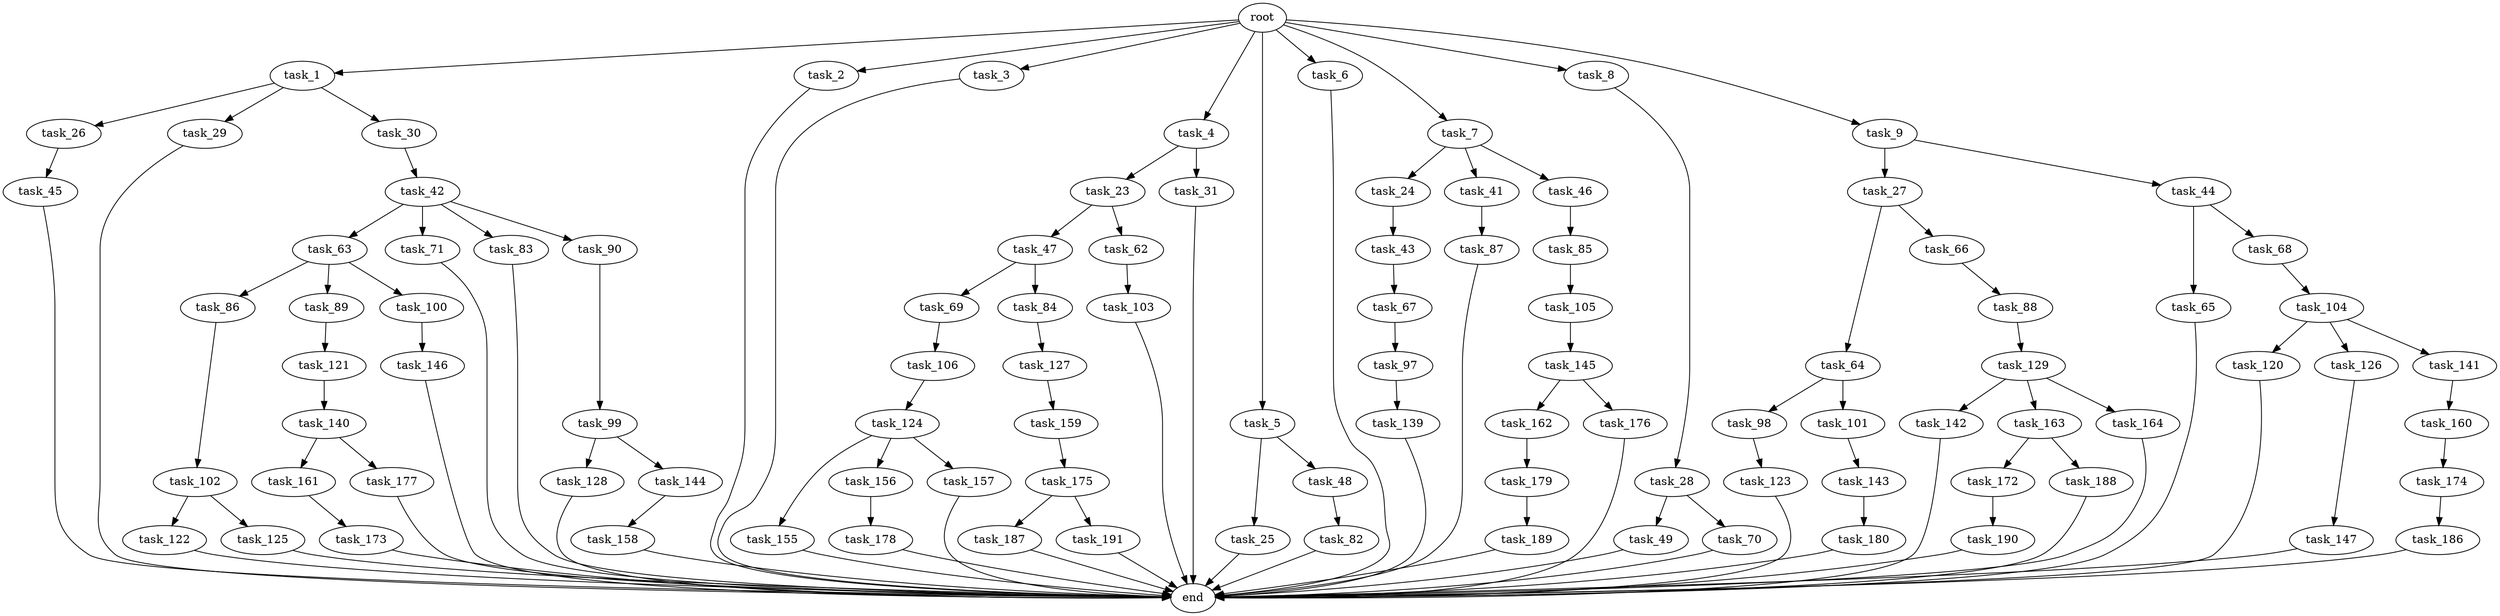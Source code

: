 digraph G {
  root [size="0.000000"];
  task_1 [size="1024.000000"];
  task_2 [size="1024.000000"];
  task_3 [size="1024.000000"];
  task_4 [size="1024.000000"];
  task_5 [size="1024.000000"];
  task_6 [size="1024.000000"];
  task_7 [size="1024.000000"];
  task_8 [size="1024.000000"];
  task_9 [size="1024.000000"];
  task_23 [size="137438953472.000000"];
  task_24 [size="77309411328.000000"];
  task_25 [size="420906795008.000000"];
  task_26 [size="695784701952.000000"];
  task_27 [size="309237645312.000000"];
  task_28 [size="309237645312.000000"];
  task_29 [size="695784701952.000000"];
  task_30 [size="695784701952.000000"];
  task_31 [size="137438953472.000000"];
  task_41 [size="77309411328.000000"];
  task_42 [size="309237645312.000000"];
  task_43 [size="858993459200.000000"];
  task_44 [size="309237645312.000000"];
  task_45 [size="309237645312.000000"];
  task_46 [size="77309411328.000000"];
  task_47 [size="309237645312.000000"];
  task_48 [size="420906795008.000000"];
  task_49 [size="77309411328.000000"];
  task_62 [size="309237645312.000000"];
  task_63 [size="214748364800.000000"];
  task_64 [size="137438953472.000000"];
  task_65 [size="549755813888.000000"];
  task_66 [size="137438953472.000000"];
  task_67 [size="309237645312.000000"];
  task_68 [size="549755813888.000000"];
  task_69 [size="77309411328.000000"];
  task_70 [size="77309411328.000000"];
  task_71 [size="214748364800.000000"];
  task_82 [size="309237645312.000000"];
  task_83 [size="214748364800.000000"];
  task_84 [size="77309411328.000000"];
  task_85 [size="137438953472.000000"];
  task_86 [size="695784701952.000000"];
  task_87 [size="77309411328.000000"];
  task_88 [size="549755813888.000000"];
  task_89 [size="695784701952.000000"];
  task_90 [size="214748364800.000000"];
  task_97 [size="34359738368.000000"];
  task_98 [size="420906795008.000000"];
  task_99 [size="137438953472.000000"];
  task_100 [size="695784701952.000000"];
  task_101 [size="420906795008.000000"];
  task_102 [size="309237645312.000000"];
  task_103 [size="214748364800.000000"];
  task_104 [size="214748364800.000000"];
  task_105 [size="858993459200.000000"];
  task_106 [size="137438953472.000000"];
  task_120 [size="309237645312.000000"];
  task_121 [size="858993459200.000000"];
  task_122 [size="420906795008.000000"];
  task_123 [size="214748364800.000000"];
  task_124 [size="77309411328.000000"];
  task_125 [size="420906795008.000000"];
  task_126 [size="309237645312.000000"];
  task_127 [size="309237645312.000000"];
  task_128 [size="858993459200.000000"];
  task_129 [size="695784701952.000000"];
  task_139 [size="77309411328.000000"];
  task_140 [size="77309411328.000000"];
  task_141 [size="309237645312.000000"];
  task_142 [size="214748364800.000000"];
  task_143 [size="137438953472.000000"];
  task_144 [size="858993459200.000000"];
  task_145 [size="34359738368.000000"];
  task_146 [size="858993459200.000000"];
  task_147 [size="549755813888.000000"];
  task_155 [size="214748364800.000000"];
  task_156 [size="214748364800.000000"];
  task_157 [size="214748364800.000000"];
  task_158 [size="420906795008.000000"];
  task_159 [size="695784701952.000000"];
  task_160 [size="695784701952.000000"];
  task_161 [size="137438953472.000000"];
  task_162 [size="858993459200.000000"];
  task_163 [size="214748364800.000000"];
  task_164 [size="214748364800.000000"];
  task_172 [size="858993459200.000000"];
  task_173 [size="34359738368.000000"];
  task_174 [size="137438953472.000000"];
  task_175 [size="137438953472.000000"];
  task_176 [size="858993459200.000000"];
  task_177 [size="137438953472.000000"];
  task_178 [size="695784701952.000000"];
  task_179 [size="137438953472.000000"];
  task_180 [size="77309411328.000000"];
  task_186 [size="858993459200.000000"];
  task_187 [size="77309411328.000000"];
  task_188 [size="858993459200.000000"];
  task_189 [size="420906795008.000000"];
  task_190 [size="858993459200.000000"];
  task_191 [size="77309411328.000000"];
  end [size="0.000000"];

  root -> task_1 [size="1.000000"];
  root -> task_2 [size="1.000000"];
  root -> task_3 [size="1.000000"];
  root -> task_4 [size="1.000000"];
  root -> task_5 [size="1.000000"];
  root -> task_6 [size="1.000000"];
  root -> task_7 [size="1.000000"];
  root -> task_8 [size="1.000000"];
  root -> task_9 [size="1.000000"];
  task_1 -> task_26 [size="679477248.000000"];
  task_1 -> task_29 [size="679477248.000000"];
  task_1 -> task_30 [size="679477248.000000"];
  task_2 -> end [size="1.000000"];
  task_3 -> end [size="1.000000"];
  task_4 -> task_23 [size="134217728.000000"];
  task_4 -> task_31 [size="134217728.000000"];
  task_5 -> task_25 [size="411041792.000000"];
  task_5 -> task_48 [size="411041792.000000"];
  task_6 -> end [size="1.000000"];
  task_7 -> task_24 [size="75497472.000000"];
  task_7 -> task_41 [size="75497472.000000"];
  task_7 -> task_46 [size="75497472.000000"];
  task_8 -> task_28 [size="301989888.000000"];
  task_9 -> task_27 [size="301989888.000000"];
  task_9 -> task_44 [size="301989888.000000"];
  task_23 -> task_47 [size="301989888.000000"];
  task_23 -> task_62 [size="301989888.000000"];
  task_24 -> task_43 [size="838860800.000000"];
  task_25 -> end [size="1.000000"];
  task_26 -> task_45 [size="301989888.000000"];
  task_27 -> task_64 [size="134217728.000000"];
  task_27 -> task_66 [size="134217728.000000"];
  task_28 -> task_49 [size="75497472.000000"];
  task_28 -> task_70 [size="75497472.000000"];
  task_29 -> end [size="1.000000"];
  task_30 -> task_42 [size="301989888.000000"];
  task_31 -> end [size="1.000000"];
  task_41 -> task_87 [size="75497472.000000"];
  task_42 -> task_63 [size="209715200.000000"];
  task_42 -> task_71 [size="209715200.000000"];
  task_42 -> task_83 [size="209715200.000000"];
  task_42 -> task_90 [size="209715200.000000"];
  task_43 -> task_67 [size="301989888.000000"];
  task_44 -> task_65 [size="536870912.000000"];
  task_44 -> task_68 [size="536870912.000000"];
  task_45 -> end [size="1.000000"];
  task_46 -> task_85 [size="134217728.000000"];
  task_47 -> task_69 [size="75497472.000000"];
  task_47 -> task_84 [size="75497472.000000"];
  task_48 -> task_82 [size="301989888.000000"];
  task_49 -> end [size="1.000000"];
  task_62 -> task_103 [size="209715200.000000"];
  task_63 -> task_86 [size="679477248.000000"];
  task_63 -> task_89 [size="679477248.000000"];
  task_63 -> task_100 [size="679477248.000000"];
  task_64 -> task_98 [size="411041792.000000"];
  task_64 -> task_101 [size="411041792.000000"];
  task_65 -> end [size="1.000000"];
  task_66 -> task_88 [size="536870912.000000"];
  task_67 -> task_97 [size="33554432.000000"];
  task_68 -> task_104 [size="209715200.000000"];
  task_69 -> task_106 [size="134217728.000000"];
  task_70 -> end [size="1.000000"];
  task_71 -> end [size="1.000000"];
  task_82 -> end [size="1.000000"];
  task_83 -> end [size="1.000000"];
  task_84 -> task_127 [size="301989888.000000"];
  task_85 -> task_105 [size="838860800.000000"];
  task_86 -> task_102 [size="301989888.000000"];
  task_87 -> end [size="1.000000"];
  task_88 -> task_129 [size="679477248.000000"];
  task_89 -> task_121 [size="838860800.000000"];
  task_90 -> task_99 [size="134217728.000000"];
  task_97 -> task_139 [size="75497472.000000"];
  task_98 -> task_123 [size="209715200.000000"];
  task_99 -> task_128 [size="838860800.000000"];
  task_99 -> task_144 [size="838860800.000000"];
  task_100 -> task_146 [size="838860800.000000"];
  task_101 -> task_143 [size="134217728.000000"];
  task_102 -> task_122 [size="411041792.000000"];
  task_102 -> task_125 [size="411041792.000000"];
  task_103 -> end [size="1.000000"];
  task_104 -> task_120 [size="301989888.000000"];
  task_104 -> task_126 [size="301989888.000000"];
  task_104 -> task_141 [size="301989888.000000"];
  task_105 -> task_145 [size="33554432.000000"];
  task_106 -> task_124 [size="75497472.000000"];
  task_120 -> end [size="1.000000"];
  task_121 -> task_140 [size="75497472.000000"];
  task_122 -> end [size="1.000000"];
  task_123 -> end [size="1.000000"];
  task_124 -> task_155 [size="209715200.000000"];
  task_124 -> task_156 [size="209715200.000000"];
  task_124 -> task_157 [size="209715200.000000"];
  task_125 -> end [size="1.000000"];
  task_126 -> task_147 [size="536870912.000000"];
  task_127 -> task_159 [size="679477248.000000"];
  task_128 -> end [size="1.000000"];
  task_129 -> task_142 [size="209715200.000000"];
  task_129 -> task_163 [size="209715200.000000"];
  task_129 -> task_164 [size="209715200.000000"];
  task_139 -> end [size="1.000000"];
  task_140 -> task_161 [size="134217728.000000"];
  task_140 -> task_177 [size="134217728.000000"];
  task_141 -> task_160 [size="679477248.000000"];
  task_142 -> end [size="1.000000"];
  task_143 -> task_180 [size="75497472.000000"];
  task_144 -> task_158 [size="411041792.000000"];
  task_145 -> task_162 [size="838860800.000000"];
  task_145 -> task_176 [size="838860800.000000"];
  task_146 -> end [size="1.000000"];
  task_147 -> end [size="1.000000"];
  task_155 -> end [size="1.000000"];
  task_156 -> task_178 [size="679477248.000000"];
  task_157 -> end [size="1.000000"];
  task_158 -> end [size="1.000000"];
  task_159 -> task_175 [size="134217728.000000"];
  task_160 -> task_174 [size="134217728.000000"];
  task_161 -> task_173 [size="33554432.000000"];
  task_162 -> task_179 [size="134217728.000000"];
  task_163 -> task_172 [size="838860800.000000"];
  task_163 -> task_188 [size="838860800.000000"];
  task_164 -> end [size="1.000000"];
  task_172 -> task_190 [size="838860800.000000"];
  task_173 -> end [size="1.000000"];
  task_174 -> task_186 [size="838860800.000000"];
  task_175 -> task_187 [size="75497472.000000"];
  task_175 -> task_191 [size="75497472.000000"];
  task_176 -> end [size="1.000000"];
  task_177 -> end [size="1.000000"];
  task_178 -> end [size="1.000000"];
  task_179 -> task_189 [size="411041792.000000"];
  task_180 -> end [size="1.000000"];
  task_186 -> end [size="1.000000"];
  task_187 -> end [size="1.000000"];
  task_188 -> end [size="1.000000"];
  task_189 -> end [size="1.000000"];
  task_190 -> end [size="1.000000"];
  task_191 -> end [size="1.000000"];
}
